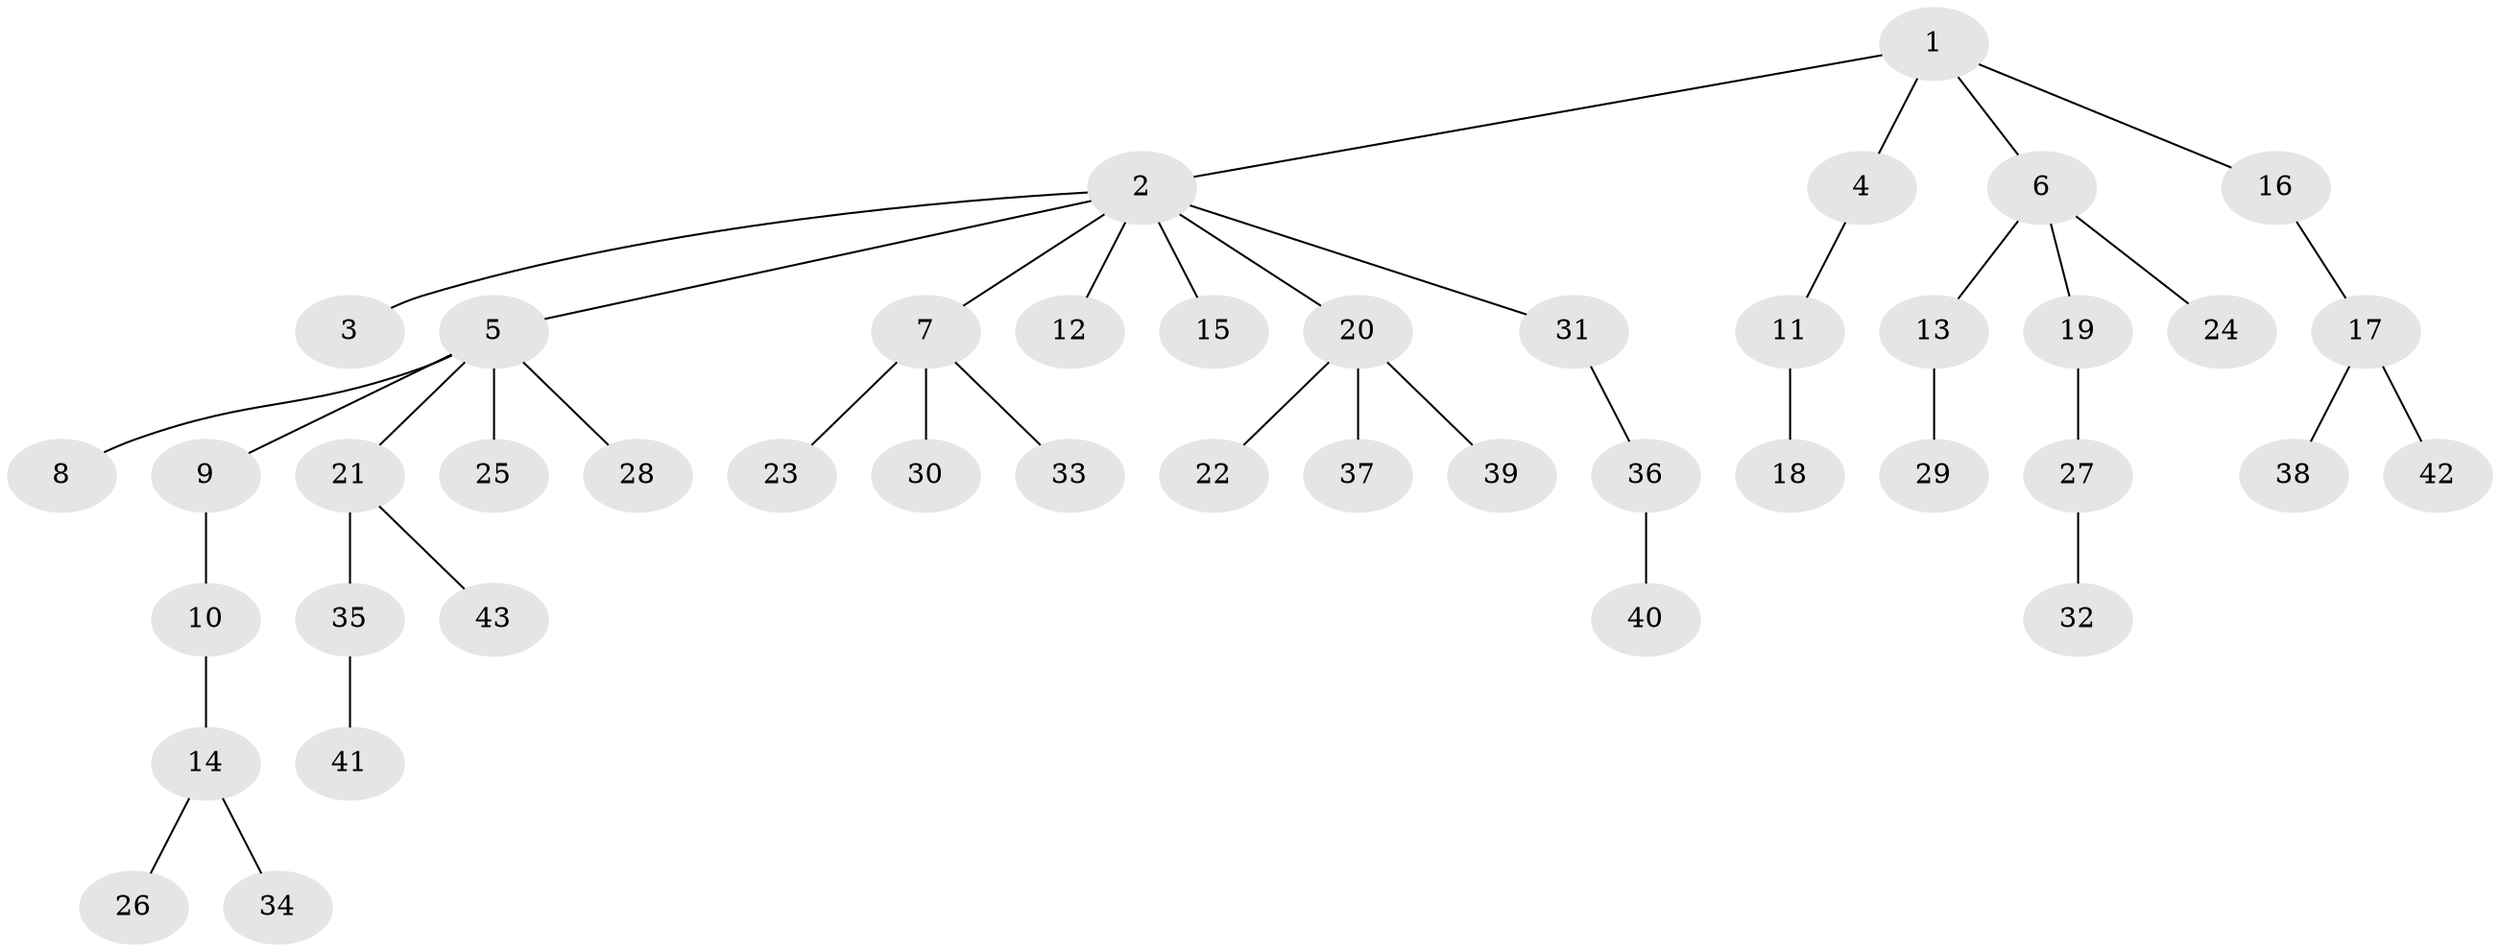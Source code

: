 // original degree distribution, {4: 0.09836065573770492, 9: 0.01639344262295082, 2: 0.3114754098360656, 7: 0.01639344262295082, 1: 0.4918032786885246, 3: 0.06557377049180328}
// Generated by graph-tools (version 1.1) at 2025/51/03/04/25 22:51:57]
// undirected, 43 vertices, 42 edges
graph export_dot {
  node [color=gray90,style=filled];
  1;
  2;
  3;
  4;
  5;
  6;
  7;
  8;
  9;
  10;
  11;
  12;
  13;
  14;
  15;
  16;
  17;
  18;
  19;
  20;
  21;
  22;
  23;
  24;
  25;
  26;
  27;
  28;
  29;
  30;
  31;
  32;
  33;
  34;
  35;
  36;
  37;
  38;
  39;
  40;
  41;
  42;
  43;
  1 -- 2 [weight=1.0];
  1 -- 4 [weight=1.0];
  1 -- 6 [weight=1.0];
  1 -- 16 [weight=1.0];
  2 -- 3 [weight=1.0];
  2 -- 5 [weight=1.0];
  2 -- 7 [weight=1.0];
  2 -- 12 [weight=1.0];
  2 -- 15 [weight=1.0];
  2 -- 20 [weight=1.0];
  2 -- 31 [weight=1.0];
  4 -- 11 [weight=1.0];
  5 -- 8 [weight=1.0];
  5 -- 9 [weight=1.0];
  5 -- 21 [weight=1.0];
  5 -- 25 [weight=1.0];
  5 -- 28 [weight=1.0];
  6 -- 13 [weight=1.0];
  6 -- 19 [weight=1.0];
  6 -- 24 [weight=1.0];
  7 -- 23 [weight=1.0];
  7 -- 30 [weight=1.0];
  7 -- 33 [weight=1.0];
  9 -- 10 [weight=1.0];
  10 -- 14 [weight=1.0];
  11 -- 18 [weight=1.0];
  13 -- 29 [weight=1.0];
  14 -- 26 [weight=1.0];
  14 -- 34 [weight=1.0];
  16 -- 17 [weight=1.0];
  17 -- 38 [weight=1.0];
  17 -- 42 [weight=1.0];
  19 -- 27 [weight=1.0];
  20 -- 22 [weight=1.0];
  20 -- 37 [weight=1.0];
  20 -- 39 [weight=1.0];
  21 -- 35 [weight=1.0];
  21 -- 43 [weight=1.0];
  27 -- 32 [weight=1.0];
  31 -- 36 [weight=1.0];
  35 -- 41 [weight=1.0];
  36 -- 40 [weight=1.0];
}
